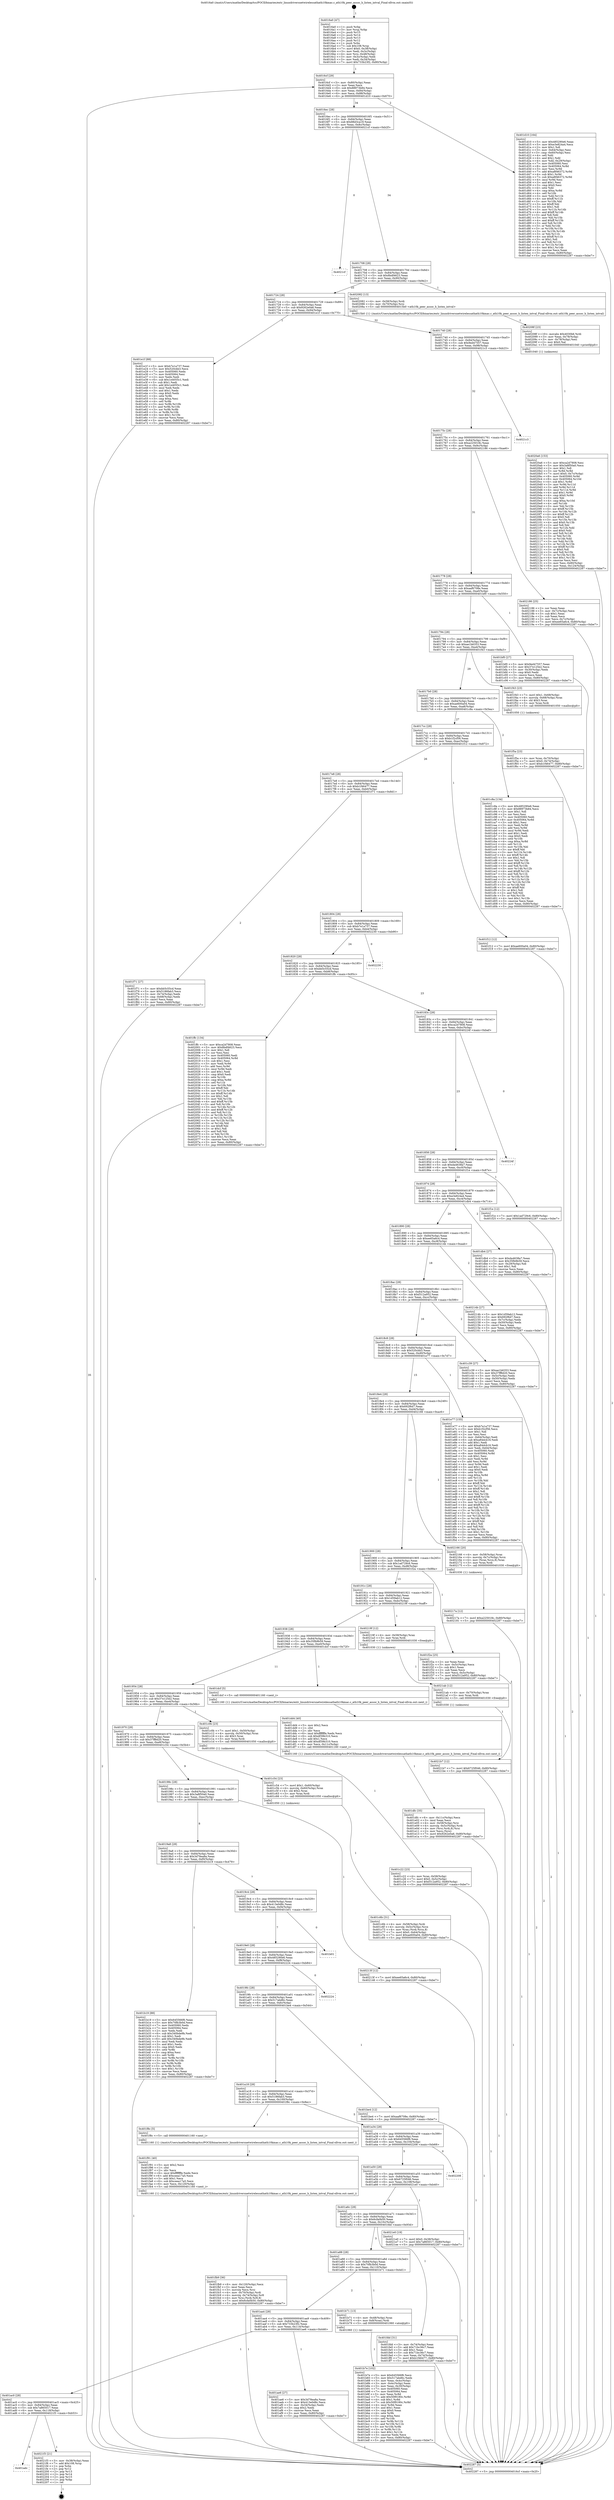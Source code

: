 digraph "0x4016a0" {
  label = "0x4016a0 (/mnt/c/Users/mathe/Desktop/tcc/POCII/binaries/extr_linuxdriversnetwirelessathath10kmac.c_ath10k_peer_assoc_h_listen_intval_Final-ollvm.out::main(0))"
  labelloc = "t"
  node[shape=record]

  Entry [label="",width=0.3,height=0.3,shape=circle,fillcolor=black,style=filled]
  "0x4016cf" [label="{
     0x4016cf [29]\l
     | [instrs]\l
     &nbsp;&nbsp;0x4016cf \<+3\>: mov -0x80(%rbp),%eax\l
     &nbsp;&nbsp;0x4016d2 \<+2\>: mov %eax,%ecx\l
     &nbsp;&nbsp;0x4016d4 \<+6\>: sub $0x88973b84,%ecx\l
     &nbsp;&nbsp;0x4016da \<+6\>: mov %eax,-0x84(%rbp)\l
     &nbsp;&nbsp;0x4016e0 \<+6\>: mov %ecx,-0x88(%rbp)\l
     &nbsp;&nbsp;0x4016e6 \<+6\>: je 0000000000401d10 \<main+0x670\>\l
  }"]
  "0x401d10" [label="{
     0x401d10 [164]\l
     | [instrs]\l
     &nbsp;&nbsp;0x401d10 \<+5\>: mov $0x485290e6,%eax\l
     &nbsp;&nbsp;0x401d15 \<+5\>: mov $0xe3e824a4,%ecx\l
     &nbsp;&nbsp;0x401d1a \<+2\>: mov $0x1,%dl\l
     &nbsp;&nbsp;0x401d1c \<+3\>: mov -0x64(%rbp),%esi\l
     &nbsp;&nbsp;0x401d1f \<+3\>: cmp -0x60(%rbp),%esi\l
     &nbsp;&nbsp;0x401d22 \<+4\>: setl %dil\l
     &nbsp;&nbsp;0x401d26 \<+4\>: and $0x1,%dil\l
     &nbsp;&nbsp;0x401d2a \<+4\>: mov %dil,-0x29(%rbp)\l
     &nbsp;&nbsp;0x401d2e \<+7\>: mov 0x405060,%esi\l
     &nbsp;&nbsp;0x401d35 \<+8\>: mov 0x405064,%r8d\l
     &nbsp;&nbsp;0x401d3d \<+3\>: mov %esi,%r9d\l
     &nbsp;&nbsp;0x401d40 \<+7\>: add $0xa8f46372,%r9d\l
     &nbsp;&nbsp;0x401d47 \<+4\>: sub $0x1,%r9d\l
     &nbsp;&nbsp;0x401d4b \<+7\>: sub $0xa8f46372,%r9d\l
     &nbsp;&nbsp;0x401d52 \<+4\>: imul %r9d,%esi\l
     &nbsp;&nbsp;0x401d56 \<+3\>: and $0x1,%esi\l
     &nbsp;&nbsp;0x401d59 \<+3\>: cmp $0x0,%esi\l
     &nbsp;&nbsp;0x401d5c \<+4\>: sete %dil\l
     &nbsp;&nbsp;0x401d60 \<+4\>: cmp $0xa,%r8d\l
     &nbsp;&nbsp;0x401d64 \<+4\>: setl %r10b\l
     &nbsp;&nbsp;0x401d68 \<+3\>: mov %dil,%r11b\l
     &nbsp;&nbsp;0x401d6b \<+4\>: xor $0xff,%r11b\l
     &nbsp;&nbsp;0x401d6f \<+3\>: mov %r10b,%bl\l
     &nbsp;&nbsp;0x401d72 \<+3\>: xor $0xff,%bl\l
     &nbsp;&nbsp;0x401d75 \<+3\>: xor $0x1,%dl\l
     &nbsp;&nbsp;0x401d78 \<+3\>: mov %r11b,%r14b\l
     &nbsp;&nbsp;0x401d7b \<+4\>: and $0xff,%r14b\l
     &nbsp;&nbsp;0x401d7f \<+3\>: and %dl,%dil\l
     &nbsp;&nbsp;0x401d82 \<+3\>: mov %bl,%r15b\l
     &nbsp;&nbsp;0x401d85 \<+4\>: and $0xff,%r15b\l
     &nbsp;&nbsp;0x401d89 \<+3\>: and %dl,%r10b\l
     &nbsp;&nbsp;0x401d8c \<+3\>: or %dil,%r14b\l
     &nbsp;&nbsp;0x401d8f \<+3\>: or %r10b,%r15b\l
     &nbsp;&nbsp;0x401d92 \<+3\>: xor %r15b,%r14b\l
     &nbsp;&nbsp;0x401d95 \<+3\>: or %bl,%r11b\l
     &nbsp;&nbsp;0x401d98 \<+4\>: xor $0xff,%r11b\l
     &nbsp;&nbsp;0x401d9c \<+3\>: or $0x1,%dl\l
     &nbsp;&nbsp;0x401d9f \<+3\>: and %dl,%r11b\l
     &nbsp;&nbsp;0x401da2 \<+3\>: or %r11b,%r14b\l
     &nbsp;&nbsp;0x401da5 \<+4\>: test $0x1,%r14b\l
     &nbsp;&nbsp;0x401da9 \<+3\>: cmovne %ecx,%eax\l
     &nbsp;&nbsp;0x401dac \<+3\>: mov %eax,-0x80(%rbp)\l
     &nbsp;&nbsp;0x401daf \<+5\>: jmp 0000000000402287 \<main+0xbe7\>\l
  }"]
  "0x4016ec" [label="{
     0x4016ec [28]\l
     | [instrs]\l
     &nbsp;&nbsp;0x4016ec \<+5\>: jmp 00000000004016f1 \<main+0x51\>\l
     &nbsp;&nbsp;0x4016f1 \<+6\>: mov -0x84(%rbp),%eax\l
     &nbsp;&nbsp;0x4016f7 \<+5\>: sub $0x88d3ca19,%eax\l
     &nbsp;&nbsp;0x4016fc \<+6\>: mov %eax,-0x8c(%rbp)\l
     &nbsp;&nbsp;0x401702 \<+6\>: je 00000000004021cf \<main+0xb2f\>\l
  }"]
  Exit [label="",width=0.3,height=0.3,shape=circle,fillcolor=black,style=filled,peripheries=2]
  "0x4021cf" [label="{
     0x4021cf\l
  }", style=dashed]
  "0x401708" [label="{
     0x401708 [28]\l
     | [instrs]\l
     &nbsp;&nbsp;0x401708 \<+5\>: jmp 000000000040170d \<main+0x6d\>\l
     &nbsp;&nbsp;0x40170d \<+6\>: mov -0x84(%rbp),%eax\l
     &nbsp;&nbsp;0x401713 \<+5\>: sub $0x8bdf4623,%eax\l
     &nbsp;&nbsp;0x401718 \<+6\>: mov %eax,-0x90(%rbp)\l
     &nbsp;&nbsp;0x40171e \<+6\>: je 0000000000402082 \<main+0x9e2\>\l
  }"]
  "0x401adc" [label="{
     0x401adc\l
  }", style=dashed]
  "0x402082" [label="{
     0x402082 [13]\l
     | [instrs]\l
     &nbsp;&nbsp;0x402082 \<+4\>: mov -0x58(%rbp),%rdi\l
     &nbsp;&nbsp;0x402086 \<+4\>: mov -0x70(%rbp),%rsi\l
     &nbsp;&nbsp;0x40208a \<+5\>: call 00000000004015b0 \<ath10k_peer_assoc_h_listen_intval\>\l
     | [calls]\l
     &nbsp;&nbsp;0x4015b0 \{1\} (/mnt/c/Users/mathe/Desktop/tcc/POCII/binaries/extr_linuxdriversnetwirelessathath10kmac.c_ath10k_peer_assoc_h_listen_intval_Final-ollvm.out::ath10k_peer_assoc_h_listen_intval)\l
  }"]
  "0x401724" [label="{
     0x401724 [28]\l
     | [instrs]\l
     &nbsp;&nbsp;0x401724 \<+5\>: jmp 0000000000401729 \<main+0x89\>\l
     &nbsp;&nbsp;0x401729 \<+6\>: mov -0x84(%rbp),%eax\l
     &nbsp;&nbsp;0x40172f \<+5\>: sub $0x9262e0a6,%eax\l
     &nbsp;&nbsp;0x401734 \<+6\>: mov %eax,-0x94(%rbp)\l
     &nbsp;&nbsp;0x40173a \<+6\>: je 0000000000401e1f \<main+0x77f\>\l
  }"]
  "0x4021f3" [label="{
     0x4021f3 [21]\l
     | [instrs]\l
     &nbsp;&nbsp;0x4021f3 \<+3\>: mov -0x38(%rbp),%eax\l
     &nbsp;&nbsp;0x4021f6 \<+7\>: add $0x108,%rsp\l
     &nbsp;&nbsp;0x4021fd \<+1\>: pop %rbx\l
     &nbsp;&nbsp;0x4021fe \<+2\>: pop %r12\l
     &nbsp;&nbsp;0x402200 \<+2\>: pop %r13\l
     &nbsp;&nbsp;0x402202 \<+2\>: pop %r14\l
     &nbsp;&nbsp;0x402204 \<+2\>: pop %r15\l
     &nbsp;&nbsp;0x402206 \<+1\>: pop %rbp\l
     &nbsp;&nbsp;0x402207 \<+1\>: ret\l
  }"]
  "0x401e1f" [label="{
     0x401e1f [88]\l
     | [instrs]\l
     &nbsp;&nbsp;0x401e1f \<+5\>: mov $0xb7e1a737,%eax\l
     &nbsp;&nbsp;0x401e24 \<+5\>: mov $0x520cbb3,%ecx\l
     &nbsp;&nbsp;0x401e29 \<+7\>: mov 0x405060,%edx\l
     &nbsp;&nbsp;0x401e30 \<+7\>: mov 0x405064,%esi\l
     &nbsp;&nbsp;0x401e37 \<+2\>: mov %edx,%edi\l
     &nbsp;&nbsp;0x401e39 \<+6\>: sub $0x1e4055c1,%edi\l
     &nbsp;&nbsp;0x401e3f \<+3\>: sub $0x1,%edi\l
     &nbsp;&nbsp;0x401e42 \<+6\>: add $0x1e4055c1,%edi\l
     &nbsp;&nbsp;0x401e48 \<+3\>: imul %edi,%edx\l
     &nbsp;&nbsp;0x401e4b \<+3\>: and $0x1,%edx\l
     &nbsp;&nbsp;0x401e4e \<+3\>: cmp $0x0,%edx\l
     &nbsp;&nbsp;0x401e51 \<+4\>: sete %r8b\l
     &nbsp;&nbsp;0x401e55 \<+3\>: cmp $0xa,%esi\l
     &nbsp;&nbsp;0x401e58 \<+4\>: setl %r9b\l
     &nbsp;&nbsp;0x401e5c \<+3\>: mov %r8b,%r10b\l
     &nbsp;&nbsp;0x401e5f \<+3\>: and %r9b,%r10b\l
     &nbsp;&nbsp;0x401e62 \<+3\>: xor %r9b,%r8b\l
     &nbsp;&nbsp;0x401e65 \<+3\>: or %r8b,%r10b\l
     &nbsp;&nbsp;0x401e68 \<+4\>: test $0x1,%r10b\l
     &nbsp;&nbsp;0x401e6c \<+3\>: cmovne %ecx,%eax\l
     &nbsp;&nbsp;0x401e6f \<+3\>: mov %eax,-0x80(%rbp)\l
     &nbsp;&nbsp;0x401e72 \<+5\>: jmp 0000000000402287 \<main+0xbe7\>\l
  }"]
  "0x401740" [label="{
     0x401740 [28]\l
     | [instrs]\l
     &nbsp;&nbsp;0x401740 \<+5\>: jmp 0000000000401745 \<main+0xa5\>\l
     &nbsp;&nbsp;0x401745 \<+6\>: mov -0x84(%rbp),%eax\l
     &nbsp;&nbsp;0x40174b \<+5\>: sub $0x9ed47557,%eax\l
     &nbsp;&nbsp;0x401750 \<+6\>: mov %eax,-0x98(%rbp)\l
     &nbsp;&nbsp;0x401756 \<+6\>: je 00000000004021c3 \<main+0xb23\>\l
  }"]
  "0x4021b7" [label="{
     0x4021b7 [12]\l
     | [instrs]\l
     &nbsp;&nbsp;0x4021b7 \<+7\>: movl $0x6725f046,-0x80(%rbp)\l
     &nbsp;&nbsp;0x4021be \<+5\>: jmp 0000000000402287 \<main+0xbe7\>\l
  }"]
  "0x4021c3" [label="{
     0x4021c3\l
  }", style=dashed]
  "0x40175c" [label="{
     0x40175c [28]\l
     | [instrs]\l
     &nbsp;&nbsp;0x40175c \<+5\>: jmp 0000000000401761 \<main+0xc1\>\l
     &nbsp;&nbsp;0x401761 \<+6\>: mov -0x84(%rbp),%eax\l
     &nbsp;&nbsp;0x401767 \<+5\>: sub $0xa225018c,%eax\l
     &nbsp;&nbsp;0x40176c \<+6\>: mov %eax,-0x9c(%rbp)\l
     &nbsp;&nbsp;0x401772 \<+6\>: je 0000000000402186 \<main+0xae6\>\l
  }"]
  "0x4021ab" [label="{
     0x4021ab [12]\l
     | [instrs]\l
     &nbsp;&nbsp;0x4021ab \<+4\>: mov -0x70(%rbp),%rax\l
     &nbsp;&nbsp;0x4021af \<+3\>: mov %rax,%rdi\l
     &nbsp;&nbsp;0x4021b2 \<+5\>: call 0000000000401030 \<free@plt\>\l
     | [calls]\l
     &nbsp;&nbsp;0x401030 \{1\} (unknown)\l
  }"]
  "0x402186" [label="{
     0x402186 [25]\l
     | [instrs]\l
     &nbsp;&nbsp;0x402186 \<+2\>: xor %eax,%eax\l
     &nbsp;&nbsp;0x402188 \<+3\>: mov -0x7c(%rbp),%ecx\l
     &nbsp;&nbsp;0x40218b \<+3\>: sub $0x1,%eax\l
     &nbsp;&nbsp;0x40218e \<+2\>: sub %eax,%ecx\l
     &nbsp;&nbsp;0x402190 \<+3\>: mov %ecx,-0x7c(%rbp)\l
     &nbsp;&nbsp;0x402193 \<+7\>: movl $0xee65a6c4,-0x80(%rbp)\l
     &nbsp;&nbsp;0x40219a \<+5\>: jmp 0000000000402287 \<main+0xbe7\>\l
  }"]
  "0x401778" [label="{
     0x401778 [28]\l
     | [instrs]\l
     &nbsp;&nbsp;0x401778 \<+5\>: jmp 000000000040177d \<main+0xdd\>\l
     &nbsp;&nbsp;0x40177d \<+6\>: mov -0x84(%rbp),%eax\l
     &nbsp;&nbsp;0x401783 \<+5\>: sub $0xaaf6708e,%eax\l
     &nbsp;&nbsp;0x401788 \<+6\>: mov %eax,-0xa0(%rbp)\l
     &nbsp;&nbsp;0x40178e \<+6\>: je 0000000000401bf0 \<main+0x550\>\l
  }"]
  "0x40217a" [label="{
     0x40217a [12]\l
     | [instrs]\l
     &nbsp;&nbsp;0x40217a \<+7\>: movl $0xa225018c,-0x80(%rbp)\l
     &nbsp;&nbsp;0x402181 \<+5\>: jmp 0000000000402287 \<main+0xbe7\>\l
  }"]
  "0x401bf0" [label="{
     0x401bf0 [27]\l
     | [instrs]\l
     &nbsp;&nbsp;0x401bf0 \<+5\>: mov $0x9ed47557,%eax\l
     &nbsp;&nbsp;0x401bf5 \<+5\>: mov $0x37e125e2,%ecx\l
     &nbsp;&nbsp;0x401bfa \<+3\>: mov -0x30(%rbp),%edx\l
     &nbsp;&nbsp;0x401bfd \<+3\>: cmp $0x0,%edx\l
     &nbsp;&nbsp;0x401c00 \<+3\>: cmove %ecx,%eax\l
     &nbsp;&nbsp;0x401c03 \<+3\>: mov %eax,-0x80(%rbp)\l
     &nbsp;&nbsp;0x401c06 \<+5\>: jmp 0000000000402287 \<main+0xbe7\>\l
  }"]
  "0x401794" [label="{
     0x401794 [28]\l
     | [instrs]\l
     &nbsp;&nbsp;0x401794 \<+5\>: jmp 0000000000401799 \<main+0xf9\>\l
     &nbsp;&nbsp;0x401799 \<+6\>: mov -0x84(%rbp),%eax\l
     &nbsp;&nbsp;0x40179f \<+5\>: sub $0xae1b6353,%eax\l
     &nbsp;&nbsp;0x4017a4 \<+6\>: mov %eax,-0xa4(%rbp)\l
     &nbsp;&nbsp;0x4017aa \<+6\>: je 0000000000401f43 \<main+0x8a3\>\l
  }"]
  "0x4020a6" [label="{
     0x4020a6 [153]\l
     | [instrs]\l
     &nbsp;&nbsp;0x4020a6 \<+5\>: mov $0xca2d7808,%esi\l
     &nbsp;&nbsp;0x4020ab \<+5\>: mov $0x3a8f50a0,%ecx\l
     &nbsp;&nbsp;0x4020b0 \<+2\>: mov $0x1,%dl\l
     &nbsp;&nbsp;0x4020b2 \<+3\>: xor %r8d,%r8d\l
     &nbsp;&nbsp;0x4020b5 \<+7\>: movl $0x0,-0x7c(%rbp)\l
     &nbsp;&nbsp;0x4020bc \<+8\>: mov 0x405060,%r9d\l
     &nbsp;&nbsp;0x4020c4 \<+8\>: mov 0x405064,%r10d\l
     &nbsp;&nbsp;0x4020cc \<+4\>: sub $0x1,%r8d\l
     &nbsp;&nbsp;0x4020d0 \<+3\>: mov %r9d,%r11d\l
     &nbsp;&nbsp;0x4020d3 \<+3\>: add %r8d,%r11d\l
     &nbsp;&nbsp;0x4020d6 \<+4\>: imul %r11d,%r9d\l
     &nbsp;&nbsp;0x4020da \<+4\>: and $0x1,%r9d\l
     &nbsp;&nbsp;0x4020de \<+4\>: cmp $0x0,%r9d\l
     &nbsp;&nbsp;0x4020e2 \<+3\>: sete %bl\l
     &nbsp;&nbsp;0x4020e5 \<+4\>: cmp $0xa,%r10d\l
     &nbsp;&nbsp;0x4020e9 \<+4\>: setl %r14b\l
     &nbsp;&nbsp;0x4020ed \<+3\>: mov %bl,%r15b\l
     &nbsp;&nbsp;0x4020f0 \<+4\>: xor $0xff,%r15b\l
     &nbsp;&nbsp;0x4020f4 \<+3\>: mov %r14b,%r12b\l
     &nbsp;&nbsp;0x4020f7 \<+4\>: xor $0xff,%r12b\l
     &nbsp;&nbsp;0x4020fb \<+3\>: xor $0x0,%dl\l
     &nbsp;&nbsp;0x4020fe \<+3\>: mov %r15b,%r13b\l
     &nbsp;&nbsp;0x402101 \<+4\>: and $0x0,%r13b\l
     &nbsp;&nbsp;0x402105 \<+2\>: and %dl,%bl\l
     &nbsp;&nbsp;0x402107 \<+3\>: mov %r12b,%dil\l
     &nbsp;&nbsp;0x40210a \<+4\>: and $0x0,%dil\l
     &nbsp;&nbsp;0x40210e \<+3\>: and %dl,%r14b\l
     &nbsp;&nbsp;0x402111 \<+3\>: or %bl,%r13b\l
     &nbsp;&nbsp;0x402114 \<+3\>: or %r14b,%dil\l
     &nbsp;&nbsp;0x402117 \<+3\>: xor %dil,%r13b\l
     &nbsp;&nbsp;0x40211a \<+3\>: or %r12b,%r15b\l
     &nbsp;&nbsp;0x40211d \<+4\>: xor $0xff,%r15b\l
     &nbsp;&nbsp;0x402121 \<+3\>: or $0x0,%dl\l
     &nbsp;&nbsp;0x402124 \<+3\>: and %dl,%r15b\l
     &nbsp;&nbsp;0x402127 \<+3\>: or %r15b,%r13b\l
     &nbsp;&nbsp;0x40212a \<+4\>: test $0x1,%r13b\l
     &nbsp;&nbsp;0x40212e \<+3\>: cmovne %ecx,%esi\l
     &nbsp;&nbsp;0x402131 \<+3\>: mov %esi,-0x80(%rbp)\l
     &nbsp;&nbsp;0x402134 \<+6\>: mov %eax,-0x124(%rbp)\l
     &nbsp;&nbsp;0x40213a \<+5\>: jmp 0000000000402287 \<main+0xbe7\>\l
  }"]
  "0x401f43" [label="{
     0x401f43 [23]\l
     | [instrs]\l
     &nbsp;&nbsp;0x401f43 \<+7\>: movl $0x1,-0x68(%rbp)\l
     &nbsp;&nbsp;0x401f4a \<+4\>: movslq -0x68(%rbp),%rax\l
     &nbsp;&nbsp;0x401f4e \<+4\>: shl $0x3,%rax\l
     &nbsp;&nbsp;0x401f52 \<+3\>: mov %rax,%rdi\l
     &nbsp;&nbsp;0x401f55 \<+5\>: call 0000000000401050 \<malloc@plt\>\l
     | [calls]\l
     &nbsp;&nbsp;0x401050 \{1\} (unknown)\l
  }"]
  "0x4017b0" [label="{
     0x4017b0 [28]\l
     | [instrs]\l
     &nbsp;&nbsp;0x4017b0 \<+5\>: jmp 00000000004017b5 \<main+0x115\>\l
     &nbsp;&nbsp;0x4017b5 \<+6\>: mov -0x84(%rbp),%eax\l
     &nbsp;&nbsp;0x4017bb \<+5\>: sub $0xae600a04,%eax\l
     &nbsp;&nbsp;0x4017c0 \<+6\>: mov %eax,-0xa8(%rbp)\l
     &nbsp;&nbsp;0x4017c6 \<+6\>: je 0000000000401c8a \<main+0x5ea\>\l
  }"]
  "0x40208f" [label="{
     0x40208f [23]\l
     | [instrs]\l
     &nbsp;&nbsp;0x40208f \<+10\>: movabs $0x4030b6,%rdi\l
     &nbsp;&nbsp;0x402099 \<+3\>: mov %eax,-0x78(%rbp)\l
     &nbsp;&nbsp;0x40209c \<+3\>: mov -0x78(%rbp),%esi\l
     &nbsp;&nbsp;0x40209f \<+2\>: mov $0x0,%al\l
     &nbsp;&nbsp;0x4020a1 \<+5\>: call 0000000000401040 \<printf@plt\>\l
     | [calls]\l
     &nbsp;&nbsp;0x401040 \{1\} (unknown)\l
  }"]
  "0x401c8a" [label="{
     0x401c8a [134]\l
     | [instrs]\l
     &nbsp;&nbsp;0x401c8a \<+5\>: mov $0x485290e6,%eax\l
     &nbsp;&nbsp;0x401c8f \<+5\>: mov $0x88973b84,%ecx\l
     &nbsp;&nbsp;0x401c94 \<+2\>: mov $0x1,%dl\l
     &nbsp;&nbsp;0x401c96 \<+2\>: xor %esi,%esi\l
     &nbsp;&nbsp;0x401c98 \<+7\>: mov 0x405060,%edi\l
     &nbsp;&nbsp;0x401c9f \<+8\>: mov 0x405064,%r8d\l
     &nbsp;&nbsp;0x401ca7 \<+3\>: sub $0x1,%esi\l
     &nbsp;&nbsp;0x401caa \<+3\>: mov %edi,%r9d\l
     &nbsp;&nbsp;0x401cad \<+3\>: add %esi,%r9d\l
     &nbsp;&nbsp;0x401cb0 \<+4\>: imul %r9d,%edi\l
     &nbsp;&nbsp;0x401cb4 \<+3\>: and $0x1,%edi\l
     &nbsp;&nbsp;0x401cb7 \<+3\>: cmp $0x0,%edi\l
     &nbsp;&nbsp;0x401cba \<+4\>: sete %r10b\l
     &nbsp;&nbsp;0x401cbe \<+4\>: cmp $0xa,%r8d\l
     &nbsp;&nbsp;0x401cc2 \<+4\>: setl %r11b\l
     &nbsp;&nbsp;0x401cc6 \<+3\>: mov %r10b,%bl\l
     &nbsp;&nbsp;0x401cc9 \<+3\>: xor $0xff,%bl\l
     &nbsp;&nbsp;0x401ccc \<+3\>: mov %r11b,%r14b\l
     &nbsp;&nbsp;0x401ccf \<+4\>: xor $0xff,%r14b\l
     &nbsp;&nbsp;0x401cd3 \<+3\>: xor $0x1,%dl\l
     &nbsp;&nbsp;0x401cd6 \<+3\>: mov %bl,%r15b\l
     &nbsp;&nbsp;0x401cd9 \<+4\>: and $0xff,%r15b\l
     &nbsp;&nbsp;0x401cdd \<+3\>: and %dl,%r10b\l
     &nbsp;&nbsp;0x401ce0 \<+3\>: mov %r14b,%r12b\l
     &nbsp;&nbsp;0x401ce3 \<+4\>: and $0xff,%r12b\l
     &nbsp;&nbsp;0x401ce7 \<+3\>: and %dl,%r11b\l
     &nbsp;&nbsp;0x401cea \<+3\>: or %r10b,%r15b\l
     &nbsp;&nbsp;0x401ced \<+3\>: or %r11b,%r12b\l
     &nbsp;&nbsp;0x401cf0 \<+3\>: xor %r12b,%r15b\l
     &nbsp;&nbsp;0x401cf3 \<+3\>: or %r14b,%bl\l
     &nbsp;&nbsp;0x401cf6 \<+3\>: xor $0xff,%bl\l
     &nbsp;&nbsp;0x401cf9 \<+3\>: or $0x1,%dl\l
     &nbsp;&nbsp;0x401cfc \<+2\>: and %dl,%bl\l
     &nbsp;&nbsp;0x401cfe \<+3\>: or %bl,%r15b\l
     &nbsp;&nbsp;0x401d01 \<+4\>: test $0x1,%r15b\l
     &nbsp;&nbsp;0x401d05 \<+3\>: cmovne %ecx,%eax\l
     &nbsp;&nbsp;0x401d08 \<+3\>: mov %eax,-0x80(%rbp)\l
     &nbsp;&nbsp;0x401d0b \<+5\>: jmp 0000000000402287 \<main+0xbe7\>\l
  }"]
  "0x4017cc" [label="{
     0x4017cc [28]\l
     | [instrs]\l
     &nbsp;&nbsp;0x4017cc \<+5\>: jmp 00000000004017d1 \<main+0x131\>\l
     &nbsp;&nbsp;0x4017d1 \<+6\>: mov -0x84(%rbp),%eax\l
     &nbsp;&nbsp;0x4017d7 \<+5\>: sub $0xb1f2cf56,%eax\l
     &nbsp;&nbsp;0x4017dc \<+6\>: mov %eax,-0xac(%rbp)\l
     &nbsp;&nbsp;0x4017e2 \<+6\>: je 0000000000401f12 \<main+0x872\>\l
  }"]
  "0x401fb9" [label="{
     0x401fb9 [36]\l
     | [instrs]\l
     &nbsp;&nbsp;0x401fb9 \<+6\>: mov -0x120(%rbp),%ecx\l
     &nbsp;&nbsp;0x401fbf \<+3\>: imul %eax,%ecx\l
     &nbsp;&nbsp;0x401fc2 \<+3\>: movslq %ecx,%rsi\l
     &nbsp;&nbsp;0x401fc5 \<+4\>: mov -0x70(%rbp),%rdi\l
     &nbsp;&nbsp;0x401fc9 \<+4\>: movslq -0x74(%rbp),%r8\l
     &nbsp;&nbsp;0x401fcd \<+4\>: mov %rsi,(%rdi,%r8,8)\l
     &nbsp;&nbsp;0x401fd1 \<+7\>: movl $0x6cfa0b50,-0x80(%rbp)\l
     &nbsp;&nbsp;0x401fd8 \<+5\>: jmp 0000000000402287 \<main+0xbe7\>\l
  }"]
  "0x401f12" [label="{
     0x401f12 [12]\l
     | [instrs]\l
     &nbsp;&nbsp;0x401f12 \<+7\>: movl $0xae600a04,-0x80(%rbp)\l
     &nbsp;&nbsp;0x401f19 \<+5\>: jmp 0000000000402287 \<main+0xbe7\>\l
  }"]
  "0x4017e8" [label="{
     0x4017e8 [28]\l
     | [instrs]\l
     &nbsp;&nbsp;0x4017e8 \<+5\>: jmp 00000000004017ed \<main+0x14d\>\l
     &nbsp;&nbsp;0x4017ed \<+6\>: mov -0x84(%rbp),%eax\l
     &nbsp;&nbsp;0x4017f3 \<+5\>: sub $0xb1f46477,%eax\l
     &nbsp;&nbsp;0x4017f8 \<+6\>: mov %eax,-0xb0(%rbp)\l
     &nbsp;&nbsp;0x4017fe \<+6\>: je 0000000000401f71 \<main+0x8d1\>\l
  }"]
  "0x401f91" [label="{
     0x401f91 [40]\l
     | [instrs]\l
     &nbsp;&nbsp;0x401f91 \<+5\>: mov $0x2,%ecx\l
     &nbsp;&nbsp;0x401f96 \<+1\>: cltd\l
     &nbsp;&nbsp;0x401f97 \<+2\>: idiv %ecx\l
     &nbsp;&nbsp;0x401f99 \<+6\>: imul $0xfffffffe,%edx,%ecx\l
     &nbsp;&nbsp;0x401f9f \<+6\>: add $0xceea17a5,%ecx\l
     &nbsp;&nbsp;0x401fa5 \<+3\>: add $0x1,%ecx\l
     &nbsp;&nbsp;0x401fa8 \<+6\>: sub $0xceea17a5,%ecx\l
     &nbsp;&nbsp;0x401fae \<+6\>: mov %ecx,-0x120(%rbp)\l
     &nbsp;&nbsp;0x401fb4 \<+5\>: call 0000000000401160 \<next_i\>\l
     | [calls]\l
     &nbsp;&nbsp;0x401160 \{1\} (/mnt/c/Users/mathe/Desktop/tcc/POCII/binaries/extr_linuxdriversnetwirelessathath10kmac.c_ath10k_peer_assoc_h_listen_intval_Final-ollvm.out::next_i)\l
  }"]
  "0x401f71" [label="{
     0x401f71 [27]\l
     | [instrs]\l
     &nbsp;&nbsp;0x401f71 \<+5\>: mov $0xbb5c55cd,%eax\l
     &nbsp;&nbsp;0x401f76 \<+5\>: mov $0x5186fab3,%ecx\l
     &nbsp;&nbsp;0x401f7b \<+3\>: mov -0x74(%rbp),%edx\l
     &nbsp;&nbsp;0x401f7e \<+3\>: cmp -0x68(%rbp),%edx\l
     &nbsp;&nbsp;0x401f81 \<+3\>: cmovl %ecx,%eax\l
     &nbsp;&nbsp;0x401f84 \<+3\>: mov %eax,-0x80(%rbp)\l
     &nbsp;&nbsp;0x401f87 \<+5\>: jmp 0000000000402287 \<main+0xbe7\>\l
  }"]
  "0x401804" [label="{
     0x401804 [28]\l
     | [instrs]\l
     &nbsp;&nbsp;0x401804 \<+5\>: jmp 0000000000401809 \<main+0x169\>\l
     &nbsp;&nbsp;0x401809 \<+6\>: mov -0x84(%rbp),%eax\l
     &nbsp;&nbsp;0x40180f \<+5\>: sub $0xb7e1a737,%eax\l
     &nbsp;&nbsp;0x401814 \<+6\>: mov %eax,-0xb4(%rbp)\l
     &nbsp;&nbsp;0x40181a \<+6\>: je 0000000000402230 \<main+0xb90\>\l
  }"]
  "0x401f5a" [label="{
     0x401f5a [23]\l
     | [instrs]\l
     &nbsp;&nbsp;0x401f5a \<+4\>: mov %rax,-0x70(%rbp)\l
     &nbsp;&nbsp;0x401f5e \<+7\>: movl $0x0,-0x74(%rbp)\l
     &nbsp;&nbsp;0x401f65 \<+7\>: movl $0xb1f46477,-0x80(%rbp)\l
     &nbsp;&nbsp;0x401f6c \<+5\>: jmp 0000000000402287 \<main+0xbe7\>\l
  }"]
  "0x402230" [label="{
     0x402230\l
  }", style=dashed]
  "0x401820" [label="{
     0x401820 [28]\l
     | [instrs]\l
     &nbsp;&nbsp;0x401820 \<+5\>: jmp 0000000000401825 \<main+0x185\>\l
     &nbsp;&nbsp;0x401825 \<+6\>: mov -0x84(%rbp),%eax\l
     &nbsp;&nbsp;0x40182b \<+5\>: sub $0xbb5c55cd,%eax\l
     &nbsp;&nbsp;0x401830 \<+6\>: mov %eax,-0xb8(%rbp)\l
     &nbsp;&nbsp;0x401836 \<+6\>: je 0000000000401ffc \<main+0x95c\>\l
  }"]
  "0x401dfc" [label="{
     0x401dfc [35]\l
     | [instrs]\l
     &nbsp;&nbsp;0x401dfc \<+6\>: mov -0x11c(%rbp),%ecx\l
     &nbsp;&nbsp;0x401e02 \<+3\>: imul %eax,%ecx\l
     &nbsp;&nbsp;0x401e05 \<+4\>: mov -0x58(%rbp),%rsi\l
     &nbsp;&nbsp;0x401e09 \<+4\>: movslq -0x5c(%rbp),%rdi\l
     &nbsp;&nbsp;0x401e0d \<+4\>: mov (%rsi,%rdi,8),%rsi\l
     &nbsp;&nbsp;0x401e11 \<+2\>: mov %ecx,(%rsi)\l
     &nbsp;&nbsp;0x401e13 \<+7\>: movl $0x9262e0a6,-0x80(%rbp)\l
     &nbsp;&nbsp;0x401e1a \<+5\>: jmp 0000000000402287 \<main+0xbe7\>\l
  }"]
  "0x401ffc" [label="{
     0x401ffc [134]\l
     | [instrs]\l
     &nbsp;&nbsp;0x401ffc \<+5\>: mov $0xca2d7808,%eax\l
     &nbsp;&nbsp;0x402001 \<+5\>: mov $0x8bdf4623,%ecx\l
     &nbsp;&nbsp;0x402006 \<+2\>: mov $0x1,%dl\l
     &nbsp;&nbsp;0x402008 \<+2\>: xor %esi,%esi\l
     &nbsp;&nbsp;0x40200a \<+7\>: mov 0x405060,%edi\l
     &nbsp;&nbsp;0x402011 \<+8\>: mov 0x405064,%r8d\l
     &nbsp;&nbsp;0x402019 \<+3\>: sub $0x1,%esi\l
     &nbsp;&nbsp;0x40201c \<+3\>: mov %edi,%r9d\l
     &nbsp;&nbsp;0x40201f \<+3\>: add %esi,%r9d\l
     &nbsp;&nbsp;0x402022 \<+4\>: imul %r9d,%edi\l
     &nbsp;&nbsp;0x402026 \<+3\>: and $0x1,%edi\l
     &nbsp;&nbsp;0x402029 \<+3\>: cmp $0x0,%edi\l
     &nbsp;&nbsp;0x40202c \<+4\>: sete %r10b\l
     &nbsp;&nbsp;0x402030 \<+4\>: cmp $0xa,%r8d\l
     &nbsp;&nbsp;0x402034 \<+4\>: setl %r11b\l
     &nbsp;&nbsp;0x402038 \<+3\>: mov %r10b,%bl\l
     &nbsp;&nbsp;0x40203b \<+3\>: xor $0xff,%bl\l
     &nbsp;&nbsp;0x40203e \<+3\>: mov %r11b,%r14b\l
     &nbsp;&nbsp;0x402041 \<+4\>: xor $0xff,%r14b\l
     &nbsp;&nbsp;0x402045 \<+3\>: xor $0x1,%dl\l
     &nbsp;&nbsp;0x402048 \<+3\>: mov %bl,%r15b\l
     &nbsp;&nbsp;0x40204b \<+4\>: and $0xff,%r15b\l
     &nbsp;&nbsp;0x40204f \<+3\>: and %dl,%r10b\l
     &nbsp;&nbsp;0x402052 \<+3\>: mov %r14b,%r12b\l
     &nbsp;&nbsp;0x402055 \<+4\>: and $0xff,%r12b\l
     &nbsp;&nbsp;0x402059 \<+3\>: and %dl,%r11b\l
     &nbsp;&nbsp;0x40205c \<+3\>: or %r10b,%r15b\l
     &nbsp;&nbsp;0x40205f \<+3\>: or %r11b,%r12b\l
     &nbsp;&nbsp;0x402062 \<+3\>: xor %r12b,%r15b\l
     &nbsp;&nbsp;0x402065 \<+3\>: or %r14b,%bl\l
     &nbsp;&nbsp;0x402068 \<+3\>: xor $0xff,%bl\l
     &nbsp;&nbsp;0x40206b \<+3\>: or $0x1,%dl\l
     &nbsp;&nbsp;0x40206e \<+2\>: and %dl,%bl\l
     &nbsp;&nbsp;0x402070 \<+3\>: or %bl,%r15b\l
     &nbsp;&nbsp;0x402073 \<+4\>: test $0x1,%r15b\l
     &nbsp;&nbsp;0x402077 \<+3\>: cmovne %ecx,%eax\l
     &nbsp;&nbsp;0x40207a \<+3\>: mov %eax,-0x80(%rbp)\l
     &nbsp;&nbsp;0x40207d \<+5\>: jmp 0000000000402287 \<main+0xbe7\>\l
  }"]
  "0x40183c" [label="{
     0x40183c [28]\l
     | [instrs]\l
     &nbsp;&nbsp;0x40183c \<+5\>: jmp 0000000000401841 \<main+0x1a1\>\l
     &nbsp;&nbsp;0x401841 \<+6\>: mov -0x84(%rbp),%eax\l
     &nbsp;&nbsp;0x401847 \<+5\>: sub $0xca2d7808,%eax\l
     &nbsp;&nbsp;0x40184c \<+6\>: mov %eax,-0xbc(%rbp)\l
     &nbsp;&nbsp;0x401852 \<+6\>: je 000000000040224f \<main+0xbaf\>\l
  }"]
  "0x401dd4" [label="{
     0x401dd4 [40]\l
     | [instrs]\l
     &nbsp;&nbsp;0x401dd4 \<+5\>: mov $0x2,%ecx\l
     &nbsp;&nbsp;0x401dd9 \<+1\>: cltd\l
     &nbsp;&nbsp;0x401dda \<+2\>: idiv %ecx\l
     &nbsp;&nbsp;0x401ddc \<+6\>: imul $0xfffffffe,%edx,%ecx\l
     &nbsp;&nbsp;0x401de2 \<+6\>: sub $0xdf39b310,%ecx\l
     &nbsp;&nbsp;0x401de8 \<+3\>: add $0x1,%ecx\l
     &nbsp;&nbsp;0x401deb \<+6\>: add $0xdf39b310,%ecx\l
     &nbsp;&nbsp;0x401df1 \<+6\>: mov %ecx,-0x11c(%rbp)\l
     &nbsp;&nbsp;0x401df7 \<+5\>: call 0000000000401160 \<next_i\>\l
     | [calls]\l
     &nbsp;&nbsp;0x401160 \{1\} (/mnt/c/Users/mathe/Desktop/tcc/POCII/binaries/extr_linuxdriversnetwirelessathath10kmac.c_ath10k_peer_assoc_h_listen_intval_Final-ollvm.out::next_i)\l
  }"]
  "0x40224f" [label="{
     0x40224f\l
  }", style=dashed]
  "0x401858" [label="{
     0x401858 [28]\l
     | [instrs]\l
     &nbsp;&nbsp;0x401858 \<+5\>: jmp 000000000040185d \<main+0x1bd\>\l
     &nbsp;&nbsp;0x40185d \<+6\>: mov -0x84(%rbp),%eax\l
     &nbsp;&nbsp;0x401863 \<+5\>: sub $0xda4638a7,%eax\l
     &nbsp;&nbsp;0x401868 \<+6\>: mov %eax,-0xc0(%rbp)\l
     &nbsp;&nbsp;0x40186e \<+6\>: je 0000000000401f1e \<main+0x87e\>\l
  }"]
  "0x401c6b" [label="{
     0x401c6b [31]\l
     | [instrs]\l
     &nbsp;&nbsp;0x401c6b \<+4\>: mov -0x58(%rbp),%rdi\l
     &nbsp;&nbsp;0x401c6f \<+4\>: movslq -0x5c(%rbp),%rcx\l
     &nbsp;&nbsp;0x401c73 \<+4\>: mov %rax,(%rdi,%rcx,8)\l
     &nbsp;&nbsp;0x401c77 \<+7\>: movl $0x0,-0x64(%rbp)\l
     &nbsp;&nbsp;0x401c7e \<+7\>: movl $0xae600a04,-0x80(%rbp)\l
     &nbsp;&nbsp;0x401c85 \<+5\>: jmp 0000000000402287 \<main+0xbe7\>\l
  }"]
  "0x401f1e" [label="{
     0x401f1e [12]\l
     | [instrs]\l
     &nbsp;&nbsp;0x401f1e \<+7\>: movl $0x1ad729c6,-0x80(%rbp)\l
     &nbsp;&nbsp;0x401f25 \<+5\>: jmp 0000000000402287 \<main+0xbe7\>\l
  }"]
  "0x401874" [label="{
     0x401874 [28]\l
     | [instrs]\l
     &nbsp;&nbsp;0x401874 \<+5\>: jmp 0000000000401879 \<main+0x1d9\>\l
     &nbsp;&nbsp;0x401879 \<+6\>: mov -0x84(%rbp),%eax\l
     &nbsp;&nbsp;0x40187f \<+5\>: sub $0xe3e824a4,%eax\l
     &nbsp;&nbsp;0x401884 \<+6\>: mov %eax,-0xc4(%rbp)\l
     &nbsp;&nbsp;0x40188a \<+6\>: je 0000000000401db4 \<main+0x714\>\l
  }"]
  "0x401c22" [label="{
     0x401c22 [23]\l
     | [instrs]\l
     &nbsp;&nbsp;0x401c22 \<+4\>: mov %rax,-0x58(%rbp)\l
     &nbsp;&nbsp;0x401c26 \<+7\>: movl $0x0,-0x5c(%rbp)\l
     &nbsp;&nbsp;0x401c2d \<+7\>: movl $0xf312a952,-0x80(%rbp)\l
     &nbsp;&nbsp;0x401c34 \<+5\>: jmp 0000000000402287 \<main+0xbe7\>\l
  }"]
  "0x401db4" [label="{
     0x401db4 [27]\l
     | [instrs]\l
     &nbsp;&nbsp;0x401db4 \<+5\>: mov $0xda4638a7,%eax\l
     &nbsp;&nbsp;0x401db9 \<+5\>: mov $0x35fb9b59,%ecx\l
     &nbsp;&nbsp;0x401dbe \<+3\>: mov -0x29(%rbp),%dl\l
     &nbsp;&nbsp;0x401dc1 \<+3\>: test $0x1,%dl\l
     &nbsp;&nbsp;0x401dc4 \<+3\>: cmovne %ecx,%eax\l
     &nbsp;&nbsp;0x401dc7 \<+3\>: mov %eax,-0x80(%rbp)\l
     &nbsp;&nbsp;0x401dca \<+5\>: jmp 0000000000402287 \<main+0xbe7\>\l
  }"]
  "0x401890" [label="{
     0x401890 [28]\l
     | [instrs]\l
     &nbsp;&nbsp;0x401890 \<+5\>: jmp 0000000000401895 \<main+0x1f5\>\l
     &nbsp;&nbsp;0x401895 \<+6\>: mov -0x84(%rbp),%eax\l
     &nbsp;&nbsp;0x40189b \<+5\>: sub $0xee65a6c4,%eax\l
     &nbsp;&nbsp;0x4018a0 \<+6\>: mov %eax,-0xc8(%rbp)\l
     &nbsp;&nbsp;0x4018a6 \<+6\>: je 000000000040214b \<main+0xaab\>\l
  }"]
  "0x401b7e" [label="{
     0x401b7e [102]\l
     | [instrs]\l
     &nbsp;&nbsp;0x401b7e \<+5\>: mov $0x645566f6,%ecx\l
     &nbsp;&nbsp;0x401b83 \<+5\>: mov $0x517abd6c,%edx\l
     &nbsp;&nbsp;0x401b88 \<+3\>: mov %eax,-0x4c(%rbp)\l
     &nbsp;&nbsp;0x401b8b \<+3\>: mov -0x4c(%rbp),%eax\l
     &nbsp;&nbsp;0x401b8e \<+3\>: mov %eax,-0x30(%rbp)\l
     &nbsp;&nbsp;0x401b91 \<+7\>: mov 0x405060,%eax\l
     &nbsp;&nbsp;0x401b98 \<+7\>: mov 0x405064,%esi\l
     &nbsp;&nbsp;0x401b9f \<+3\>: mov %eax,%r8d\l
     &nbsp;&nbsp;0x401ba2 \<+7\>: add $0x50f9180c,%r8d\l
     &nbsp;&nbsp;0x401ba9 \<+4\>: sub $0x1,%r8d\l
     &nbsp;&nbsp;0x401bad \<+7\>: sub $0x50f9180c,%r8d\l
     &nbsp;&nbsp;0x401bb4 \<+4\>: imul %r8d,%eax\l
     &nbsp;&nbsp;0x401bb8 \<+3\>: and $0x1,%eax\l
     &nbsp;&nbsp;0x401bbb \<+3\>: cmp $0x0,%eax\l
     &nbsp;&nbsp;0x401bbe \<+4\>: sete %r9b\l
     &nbsp;&nbsp;0x401bc2 \<+3\>: cmp $0xa,%esi\l
     &nbsp;&nbsp;0x401bc5 \<+4\>: setl %r10b\l
     &nbsp;&nbsp;0x401bc9 \<+3\>: mov %r9b,%r11b\l
     &nbsp;&nbsp;0x401bcc \<+3\>: and %r10b,%r11b\l
     &nbsp;&nbsp;0x401bcf \<+3\>: xor %r10b,%r9b\l
     &nbsp;&nbsp;0x401bd2 \<+3\>: or %r9b,%r11b\l
     &nbsp;&nbsp;0x401bd5 \<+4\>: test $0x1,%r11b\l
     &nbsp;&nbsp;0x401bd9 \<+3\>: cmovne %edx,%ecx\l
     &nbsp;&nbsp;0x401bdc \<+3\>: mov %ecx,-0x80(%rbp)\l
     &nbsp;&nbsp;0x401bdf \<+5\>: jmp 0000000000402287 \<main+0xbe7\>\l
  }"]
  "0x40214b" [label="{
     0x40214b [27]\l
     | [instrs]\l
     &nbsp;&nbsp;0x40214b \<+5\>: mov $0x1d59ab12,%eax\l
     &nbsp;&nbsp;0x402150 \<+5\>: mov $0x692f6d7,%ecx\l
     &nbsp;&nbsp;0x402155 \<+3\>: mov -0x7c(%rbp),%edx\l
     &nbsp;&nbsp;0x402158 \<+3\>: cmp -0x50(%rbp),%edx\l
     &nbsp;&nbsp;0x40215b \<+3\>: cmovl %ecx,%eax\l
     &nbsp;&nbsp;0x40215e \<+3\>: mov %eax,-0x80(%rbp)\l
     &nbsp;&nbsp;0x402161 \<+5\>: jmp 0000000000402287 \<main+0xbe7\>\l
  }"]
  "0x4018ac" [label="{
     0x4018ac [28]\l
     | [instrs]\l
     &nbsp;&nbsp;0x4018ac \<+5\>: jmp 00000000004018b1 \<main+0x211\>\l
     &nbsp;&nbsp;0x4018b1 \<+6\>: mov -0x84(%rbp),%eax\l
     &nbsp;&nbsp;0x4018b7 \<+5\>: sub $0xf312a952,%eax\l
     &nbsp;&nbsp;0x4018bc \<+6\>: mov %eax,-0xcc(%rbp)\l
     &nbsp;&nbsp;0x4018c2 \<+6\>: je 0000000000401c39 \<main+0x599\>\l
  }"]
  "0x4016a0" [label="{
     0x4016a0 [47]\l
     | [instrs]\l
     &nbsp;&nbsp;0x4016a0 \<+1\>: push %rbp\l
     &nbsp;&nbsp;0x4016a1 \<+3\>: mov %rsp,%rbp\l
     &nbsp;&nbsp;0x4016a4 \<+2\>: push %r15\l
     &nbsp;&nbsp;0x4016a6 \<+2\>: push %r14\l
     &nbsp;&nbsp;0x4016a8 \<+2\>: push %r13\l
     &nbsp;&nbsp;0x4016aa \<+2\>: push %r12\l
     &nbsp;&nbsp;0x4016ac \<+1\>: push %rbx\l
     &nbsp;&nbsp;0x4016ad \<+7\>: sub $0x108,%rsp\l
     &nbsp;&nbsp;0x4016b4 \<+7\>: movl $0x0,-0x38(%rbp)\l
     &nbsp;&nbsp;0x4016bb \<+3\>: mov %edi,-0x3c(%rbp)\l
     &nbsp;&nbsp;0x4016be \<+4\>: mov %rsi,-0x48(%rbp)\l
     &nbsp;&nbsp;0x4016c2 \<+3\>: mov -0x3c(%rbp),%edi\l
     &nbsp;&nbsp;0x4016c5 \<+3\>: mov %edi,-0x34(%rbp)\l
     &nbsp;&nbsp;0x4016c8 \<+7\>: movl $0x733b23f2,-0x80(%rbp)\l
  }"]
  "0x401c39" [label="{
     0x401c39 [27]\l
     | [instrs]\l
     &nbsp;&nbsp;0x401c39 \<+5\>: mov $0xae1b6353,%eax\l
     &nbsp;&nbsp;0x401c3e \<+5\>: mov $0x37ff8d20,%ecx\l
     &nbsp;&nbsp;0x401c43 \<+3\>: mov -0x5c(%rbp),%edx\l
     &nbsp;&nbsp;0x401c46 \<+3\>: cmp -0x50(%rbp),%edx\l
     &nbsp;&nbsp;0x401c49 \<+3\>: cmovl %ecx,%eax\l
     &nbsp;&nbsp;0x401c4c \<+3\>: mov %eax,-0x80(%rbp)\l
     &nbsp;&nbsp;0x401c4f \<+5\>: jmp 0000000000402287 \<main+0xbe7\>\l
  }"]
  "0x4018c8" [label="{
     0x4018c8 [28]\l
     | [instrs]\l
     &nbsp;&nbsp;0x4018c8 \<+5\>: jmp 00000000004018cd \<main+0x22d\>\l
     &nbsp;&nbsp;0x4018cd \<+6\>: mov -0x84(%rbp),%eax\l
     &nbsp;&nbsp;0x4018d3 \<+5\>: sub $0x520cbb3,%eax\l
     &nbsp;&nbsp;0x4018d8 \<+6\>: mov %eax,-0xd0(%rbp)\l
     &nbsp;&nbsp;0x4018de \<+6\>: je 0000000000401e77 \<main+0x7d7\>\l
  }"]
  "0x402287" [label="{
     0x402287 [5]\l
     | [instrs]\l
     &nbsp;&nbsp;0x402287 \<+5\>: jmp 00000000004016cf \<main+0x2f\>\l
  }"]
  "0x401e77" [label="{
     0x401e77 [155]\l
     | [instrs]\l
     &nbsp;&nbsp;0x401e77 \<+5\>: mov $0xb7e1a737,%eax\l
     &nbsp;&nbsp;0x401e7c \<+5\>: mov $0xb1f2cf56,%ecx\l
     &nbsp;&nbsp;0x401e81 \<+2\>: mov $0x1,%dl\l
     &nbsp;&nbsp;0x401e83 \<+2\>: xor %esi,%esi\l
     &nbsp;&nbsp;0x401e85 \<+3\>: mov -0x64(%rbp),%edi\l
     &nbsp;&nbsp;0x401e88 \<+6\>: sub $0xa84dcb16,%edi\l
     &nbsp;&nbsp;0x401e8e \<+3\>: add $0x1,%edi\l
     &nbsp;&nbsp;0x401e91 \<+6\>: add $0xa84dcb16,%edi\l
     &nbsp;&nbsp;0x401e97 \<+3\>: mov %edi,-0x64(%rbp)\l
     &nbsp;&nbsp;0x401e9a \<+7\>: mov 0x405060,%edi\l
     &nbsp;&nbsp;0x401ea1 \<+8\>: mov 0x405064,%r8d\l
     &nbsp;&nbsp;0x401ea9 \<+3\>: sub $0x1,%esi\l
     &nbsp;&nbsp;0x401eac \<+3\>: mov %edi,%r9d\l
     &nbsp;&nbsp;0x401eaf \<+3\>: add %esi,%r9d\l
     &nbsp;&nbsp;0x401eb2 \<+4\>: imul %r9d,%edi\l
     &nbsp;&nbsp;0x401eb6 \<+3\>: and $0x1,%edi\l
     &nbsp;&nbsp;0x401eb9 \<+3\>: cmp $0x0,%edi\l
     &nbsp;&nbsp;0x401ebc \<+4\>: sete %r10b\l
     &nbsp;&nbsp;0x401ec0 \<+4\>: cmp $0xa,%r8d\l
     &nbsp;&nbsp;0x401ec4 \<+4\>: setl %r11b\l
     &nbsp;&nbsp;0x401ec8 \<+3\>: mov %r10b,%bl\l
     &nbsp;&nbsp;0x401ecb \<+3\>: xor $0xff,%bl\l
     &nbsp;&nbsp;0x401ece \<+3\>: mov %r11b,%r14b\l
     &nbsp;&nbsp;0x401ed1 \<+4\>: xor $0xff,%r14b\l
     &nbsp;&nbsp;0x401ed5 \<+3\>: xor $0x1,%dl\l
     &nbsp;&nbsp;0x401ed8 \<+3\>: mov %bl,%r15b\l
     &nbsp;&nbsp;0x401edb \<+4\>: and $0xff,%r15b\l
     &nbsp;&nbsp;0x401edf \<+3\>: and %dl,%r10b\l
     &nbsp;&nbsp;0x401ee2 \<+3\>: mov %r14b,%r12b\l
     &nbsp;&nbsp;0x401ee5 \<+4\>: and $0xff,%r12b\l
     &nbsp;&nbsp;0x401ee9 \<+3\>: and %dl,%r11b\l
     &nbsp;&nbsp;0x401eec \<+3\>: or %r10b,%r15b\l
     &nbsp;&nbsp;0x401eef \<+3\>: or %r11b,%r12b\l
     &nbsp;&nbsp;0x401ef2 \<+3\>: xor %r12b,%r15b\l
     &nbsp;&nbsp;0x401ef5 \<+3\>: or %r14b,%bl\l
     &nbsp;&nbsp;0x401ef8 \<+3\>: xor $0xff,%bl\l
     &nbsp;&nbsp;0x401efb \<+3\>: or $0x1,%dl\l
     &nbsp;&nbsp;0x401efe \<+2\>: and %dl,%bl\l
     &nbsp;&nbsp;0x401f00 \<+3\>: or %bl,%r15b\l
     &nbsp;&nbsp;0x401f03 \<+4\>: test $0x1,%r15b\l
     &nbsp;&nbsp;0x401f07 \<+3\>: cmovne %ecx,%eax\l
     &nbsp;&nbsp;0x401f0a \<+3\>: mov %eax,-0x80(%rbp)\l
     &nbsp;&nbsp;0x401f0d \<+5\>: jmp 0000000000402287 \<main+0xbe7\>\l
  }"]
  "0x4018e4" [label="{
     0x4018e4 [28]\l
     | [instrs]\l
     &nbsp;&nbsp;0x4018e4 \<+5\>: jmp 00000000004018e9 \<main+0x249\>\l
     &nbsp;&nbsp;0x4018e9 \<+6\>: mov -0x84(%rbp),%eax\l
     &nbsp;&nbsp;0x4018ef \<+5\>: sub $0x692f6d7,%eax\l
     &nbsp;&nbsp;0x4018f4 \<+6\>: mov %eax,-0xd4(%rbp)\l
     &nbsp;&nbsp;0x4018fa \<+6\>: je 0000000000402166 \<main+0xac6\>\l
  }"]
  "0x401ac0" [label="{
     0x401ac0 [28]\l
     | [instrs]\l
     &nbsp;&nbsp;0x401ac0 \<+5\>: jmp 0000000000401ac5 \<main+0x425\>\l
     &nbsp;&nbsp;0x401ac5 \<+6\>: mov -0x84(%rbp),%eax\l
     &nbsp;&nbsp;0x401acb \<+5\>: sub $0x7a865017,%eax\l
     &nbsp;&nbsp;0x401ad0 \<+6\>: mov %eax,-0x118(%rbp)\l
     &nbsp;&nbsp;0x401ad6 \<+6\>: je 00000000004021f3 \<main+0xb53\>\l
  }"]
  "0x402166" [label="{
     0x402166 [20]\l
     | [instrs]\l
     &nbsp;&nbsp;0x402166 \<+4\>: mov -0x58(%rbp),%rax\l
     &nbsp;&nbsp;0x40216a \<+4\>: movslq -0x7c(%rbp),%rcx\l
     &nbsp;&nbsp;0x40216e \<+4\>: mov (%rax,%rcx,8),%rax\l
     &nbsp;&nbsp;0x402172 \<+3\>: mov %rax,%rdi\l
     &nbsp;&nbsp;0x402175 \<+5\>: call 0000000000401030 \<free@plt\>\l
     | [calls]\l
     &nbsp;&nbsp;0x401030 \{1\} (unknown)\l
  }"]
  "0x401900" [label="{
     0x401900 [28]\l
     | [instrs]\l
     &nbsp;&nbsp;0x401900 \<+5\>: jmp 0000000000401905 \<main+0x265\>\l
     &nbsp;&nbsp;0x401905 \<+6\>: mov -0x84(%rbp),%eax\l
     &nbsp;&nbsp;0x40190b \<+5\>: sub $0x1ad729c6,%eax\l
     &nbsp;&nbsp;0x401910 \<+6\>: mov %eax,-0xd8(%rbp)\l
     &nbsp;&nbsp;0x401916 \<+6\>: je 0000000000401f2a \<main+0x88a\>\l
  }"]
  "0x401ae6" [label="{
     0x401ae6 [27]\l
     | [instrs]\l
     &nbsp;&nbsp;0x401ae6 \<+5\>: mov $0x3d78ea8a,%eax\l
     &nbsp;&nbsp;0x401aeb \<+5\>: mov $0x413e0d8c,%ecx\l
     &nbsp;&nbsp;0x401af0 \<+3\>: mov -0x34(%rbp),%edx\l
     &nbsp;&nbsp;0x401af3 \<+3\>: cmp $0x2,%edx\l
     &nbsp;&nbsp;0x401af6 \<+3\>: cmovne %ecx,%eax\l
     &nbsp;&nbsp;0x401af9 \<+3\>: mov %eax,-0x80(%rbp)\l
     &nbsp;&nbsp;0x401afc \<+5\>: jmp 0000000000402287 \<main+0xbe7\>\l
  }"]
  "0x401f2a" [label="{
     0x401f2a [25]\l
     | [instrs]\l
     &nbsp;&nbsp;0x401f2a \<+2\>: xor %eax,%eax\l
     &nbsp;&nbsp;0x401f2c \<+3\>: mov -0x5c(%rbp),%ecx\l
     &nbsp;&nbsp;0x401f2f \<+3\>: sub $0x1,%eax\l
     &nbsp;&nbsp;0x401f32 \<+2\>: sub %eax,%ecx\l
     &nbsp;&nbsp;0x401f34 \<+3\>: mov %ecx,-0x5c(%rbp)\l
     &nbsp;&nbsp;0x401f37 \<+7\>: movl $0xf312a952,-0x80(%rbp)\l
     &nbsp;&nbsp;0x401f3e \<+5\>: jmp 0000000000402287 \<main+0xbe7\>\l
  }"]
  "0x40191c" [label="{
     0x40191c [28]\l
     | [instrs]\l
     &nbsp;&nbsp;0x40191c \<+5\>: jmp 0000000000401921 \<main+0x281\>\l
     &nbsp;&nbsp;0x401921 \<+6\>: mov -0x84(%rbp),%eax\l
     &nbsp;&nbsp;0x401927 \<+5\>: sub $0x1d59ab12,%eax\l
     &nbsp;&nbsp;0x40192c \<+6\>: mov %eax,-0xdc(%rbp)\l
     &nbsp;&nbsp;0x401932 \<+6\>: je 000000000040219f \<main+0xaff\>\l
  }"]
  "0x401aa4" [label="{
     0x401aa4 [28]\l
     | [instrs]\l
     &nbsp;&nbsp;0x401aa4 \<+5\>: jmp 0000000000401aa9 \<main+0x409\>\l
     &nbsp;&nbsp;0x401aa9 \<+6\>: mov -0x84(%rbp),%eax\l
     &nbsp;&nbsp;0x401aaf \<+5\>: sub $0x733b23f2,%eax\l
     &nbsp;&nbsp;0x401ab4 \<+6\>: mov %eax,-0x114(%rbp)\l
     &nbsp;&nbsp;0x401aba \<+6\>: je 0000000000401ae6 \<main+0x446\>\l
  }"]
  "0x40219f" [label="{
     0x40219f [12]\l
     | [instrs]\l
     &nbsp;&nbsp;0x40219f \<+4\>: mov -0x58(%rbp),%rax\l
     &nbsp;&nbsp;0x4021a3 \<+3\>: mov %rax,%rdi\l
     &nbsp;&nbsp;0x4021a6 \<+5\>: call 0000000000401030 \<free@plt\>\l
     | [calls]\l
     &nbsp;&nbsp;0x401030 \{1\} (unknown)\l
  }"]
  "0x401938" [label="{
     0x401938 [28]\l
     | [instrs]\l
     &nbsp;&nbsp;0x401938 \<+5\>: jmp 000000000040193d \<main+0x29d\>\l
     &nbsp;&nbsp;0x40193d \<+6\>: mov -0x84(%rbp),%eax\l
     &nbsp;&nbsp;0x401943 \<+5\>: sub $0x35fb9b59,%eax\l
     &nbsp;&nbsp;0x401948 \<+6\>: mov %eax,-0xe0(%rbp)\l
     &nbsp;&nbsp;0x40194e \<+6\>: je 0000000000401dcf \<main+0x72f\>\l
  }"]
  "0x401b71" [label="{
     0x401b71 [13]\l
     | [instrs]\l
     &nbsp;&nbsp;0x401b71 \<+4\>: mov -0x48(%rbp),%rax\l
     &nbsp;&nbsp;0x401b75 \<+4\>: mov 0x8(%rax),%rdi\l
     &nbsp;&nbsp;0x401b79 \<+5\>: call 0000000000401060 \<atoi@plt\>\l
     | [calls]\l
     &nbsp;&nbsp;0x401060 \{1\} (unknown)\l
  }"]
  "0x401dcf" [label="{
     0x401dcf [5]\l
     | [instrs]\l
     &nbsp;&nbsp;0x401dcf \<+5\>: call 0000000000401160 \<next_i\>\l
     | [calls]\l
     &nbsp;&nbsp;0x401160 \{1\} (/mnt/c/Users/mathe/Desktop/tcc/POCII/binaries/extr_linuxdriversnetwirelessathath10kmac.c_ath10k_peer_assoc_h_listen_intval_Final-ollvm.out::next_i)\l
  }"]
  "0x401954" [label="{
     0x401954 [28]\l
     | [instrs]\l
     &nbsp;&nbsp;0x401954 \<+5\>: jmp 0000000000401959 \<main+0x2b9\>\l
     &nbsp;&nbsp;0x401959 \<+6\>: mov -0x84(%rbp),%eax\l
     &nbsp;&nbsp;0x40195f \<+5\>: sub $0x37e125e2,%eax\l
     &nbsp;&nbsp;0x401964 \<+6\>: mov %eax,-0xe4(%rbp)\l
     &nbsp;&nbsp;0x40196a \<+6\>: je 0000000000401c0b \<main+0x56b\>\l
  }"]
  "0x401a88" [label="{
     0x401a88 [28]\l
     | [instrs]\l
     &nbsp;&nbsp;0x401a88 \<+5\>: jmp 0000000000401a8d \<main+0x3ed\>\l
     &nbsp;&nbsp;0x401a8d \<+6\>: mov -0x84(%rbp),%eax\l
     &nbsp;&nbsp;0x401a93 \<+5\>: sub $0x70fb3b0d,%eax\l
     &nbsp;&nbsp;0x401a98 \<+6\>: mov %eax,-0x110(%rbp)\l
     &nbsp;&nbsp;0x401a9e \<+6\>: je 0000000000401b71 \<main+0x4d1\>\l
  }"]
  "0x401c0b" [label="{
     0x401c0b [23]\l
     | [instrs]\l
     &nbsp;&nbsp;0x401c0b \<+7\>: movl $0x1,-0x50(%rbp)\l
     &nbsp;&nbsp;0x401c12 \<+4\>: movslq -0x50(%rbp),%rax\l
     &nbsp;&nbsp;0x401c16 \<+4\>: shl $0x3,%rax\l
     &nbsp;&nbsp;0x401c1a \<+3\>: mov %rax,%rdi\l
     &nbsp;&nbsp;0x401c1d \<+5\>: call 0000000000401050 \<malloc@plt\>\l
     | [calls]\l
     &nbsp;&nbsp;0x401050 \{1\} (unknown)\l
  }"]
  "0x401970" [label="{
     0x401970 [28]\l
     | [instrs]\l
     &nbsp;&nbsp;0x401970 \<+5\>: jmp 0000000000401975 \<main+0x2d5\>\l
     &nbsp;&nbsp;0x401975 \<+6\>: mov -0x84(%rbp),%eax\l
     &nbsp;&nbsp;0x40197b \<+5\>: sub $0x37ff8d20,%eax\l
     &nbsp;&nbsp;0x401980 \<+6\>: mov %eax,-0xe8(%rbp)\l
     &nbsp;&nbsp;0x401986 \<+6\>: je 0000000000401c54 \<main+0x5b4\>\l
  }"]
  "0x401fdd" [label="{
     0x401fdd [31]\l
     | [instrs]\l
     &nbsp;&nbsp;0x401fdd \<+3\>: mov -0x74(%rbp),%eax\l
     &nbsp;&nbsp;0x401fe0 \<+5\>: add $0x71bc36c7,%eax\l
     &nbsp;&nbsp;0x401fe5 \<+3\>: add $0x1,%eax\l
     &nbsp;&nbsp;0x401fe8 \<+5\>: sub $0x71bc36c7,%eax\l
     &nbsp;&nbsp;0x401fed \<+3\>: mov %eax,-0x74(%rbp)\l
     &nbsp;&nbsp;0x401ff0 \<+7\>: movl $0xb1f46477,-0x80(%rbp)\l
     &nbsp;&nbsp;0x401ff7 \<+5\>: jmp 0000000000402287 \<main+0xbe7\>\l
  }"]
  "0x401c54" [label="{
     0x401c54 [23]\l
     | [instrs]\l
     &nbsp;&nbsp;0x401c54 \<+7\>: movl $0x1,-0x60(%rbp)\l
     &nbsp;&nbsp;0x401c5b \<+4\>: movslq -0x60(%rbp),%rax\l
     &nbsp;&nbsp;0x401c5f \<+4\>: shl $0x2,%rax\l
     &nbsp;&nbsp;0x401c63 \<+3\>: mov %rax,%rdi\l
     &nbsp;&nbsp;0x401c66 \<+5\>: call 0000000000401050 \<malloc@plt\>\l
     | [calls]\l
     &nbsp;&nbsp;0x401050 \{1\} (unknown)\l
  }"]
  "0x40198c" [label="{
     0x40198c [28]\l
     | [instrs]\l
     &nbsp;&nbsp;0x40198c \<+5\>: jmp 0000000000401991 \<main+0x2f1\>\l
     &nbsp;&nbsp;0x401991 \<+6\>: mov -0x84(%rbp),%eax\l
     &nbsp;&nbsp;0x401997 \<+5\>: sub $0x3a8f50a0,%eax\l
     &nbsp;&nbsp;0x40199c \<+6\>: mov %eax,-0xec(%rbp)\l
     &nbsp;&nbsp;0x4019a2 \<+6\>: je 000000000040213f \<main+0xa9f\>\l
  }"]
  "0x401a6c" [label="{
     0x401a6c [28]\l
     | [instrs]\l
     &nbsp;&nbsp;0x401a6c \<+5\>: jmp 0000000000401a71 \<main+0x3d1\>\l
     &nbsp;&nbsp;0x401a71 \<+6\>: mov -0x84(%rbp),%eax\l
     &nbsp;&nbsp;0x401a77 \<+5\>: sub $0x6cfa0b50,%eax\l
     &nbsp;&nbsp;0x401a7c \<+6\>: mov %eax,-0x10c(%rbp)\l
     &nbsp;&nbsp;0x401a82 \<+6\>: je 0000000000401fdd \<main+0x93d\>\l
  }"]
  "0x40213f" [label="{
     0x40213f [12]\l
     | [instrs]\l
     &nbsp;&nbsp;0x40213f \<+7\>: movl $0xee65a6c4,-0x80(%rbp)\l
     &nbsp;&nbsp;0x402146 \<+5\>: jmp 0000000000402287 \<main+0xbe7\>\l
  }"]
  "0x4019a8" [label="{
     0x4019a8 [28]\l
     | [instrs]\l
     &nbsp;&nbsp;0x4019a8 \<+5\>: jmp 00000000004019ad \<main+0x30d\>\l
     &nbsp;&nbsp;0x4019ad \<+6\>: mov -0x84(%rbp),%eax\l
     &nbsp;&nbsp;0x4019b3 \<+5\>: sub $0x3d78ea8a,%eax\l
     &nbsp;&nbsp;0x4019b8 \<+6\>: mov %eax,-0xf0(%rbp)\l
     &nbsp;&nbsp;0x4019be \<+6\>: je 0000000000401b19 \<main+0x479\>\l
  }"]
  "0x4021e0" [label="{
     0x4021e0 [19]\l
     | [instrs]\l
     &nbsp;&nbsp;0x4021e0 \<+7\>: movl $0x0,-0x38(%rbp)\l
     &nbsp;&nbsp;0x4021e7 \<+7\>: movl $0x7a865017,-0x80(%rbp)\l
     &nbsp;&nbsp;0x4021ee \<+5\>: jmp 0000000000402287 \<main+0xbe7\>\l
  }"]
  "0x401b19" [label="{
     0x401b19 [88]\l
     | [instrs]\l
     &nbsp;&nbsp;0x401b19 \<+5\>: mov $0x645566f6,%eax\l
     &nbsp;&nbsp;0x401b1e \<+5\>: mov $0x70fb3b0d,%ecx\l
     &nbsp;&nbsp;0x401b23 \<+7\>: mov 0x405060,%edx\l
     &nbsp;&nbsp;0x401b2a \<+7\>: mov 0x405064,%esi\l
     &nbsp;&nbsp;0x401b31 \<+2\>: mov %edx,%edi\l
     &nbsp;&nbsp;0x401b33 \<+6\>: sub $0x340bde9b,%edi\l
     &nbsp;&nbsp;0x401b39 \<+3\>: sub $0x1,%edi\l
     &nbsp;&nbsp;0x401b3c \<+6\>: add $0x340bde9b,%edi\l
     &nbsp;&nbsp;0x401b42 \<+3\>: imul %edi,%edx\l
     &nbsp;&nbsp;0x401b45 \<+3\>: and $0x1,%edx\l
     &nbsp;&nbsp;0x401b48 \<+3\>: cmp $0x0,%edx\l
     &nbsp;&nbsp;0x401b4b \<+4\>: sete %r8b\l
     &nbsp;&nbsp;0x401b4f \<+3\>: cmp $0xa,%esi\l
     &nbsp;&nbsp;0x401b52 \<+4\>: setl %r9b\l
     &nbsp;&nbsp;0x401b56 \<+3\>: mov %r8b,%r10b\l
     &nbsp;&nbsp;0x401b59 \<+3\>: and %r9b,%r10b\l
     &nbsp;&nbsp;0x401b5c \<+3\>: xor %r9b,%r8b\l
     &nbsp;&nbsp;0x401b5f \<+3\>: or %r8b,%r10b\l
     &nbsp;&nbsp;0x401b62 \<+4\>: test $0x1,%r10b\l
     &nbsp;&nbsp;0x401b66 \<+3\>: cmovne %ecx,%eax\l
     &nbsp;&nbsp;0x401b69 \<+3\>: mov %eax,-0x80(%rbp)\l
     &nbsp;&nbsp;0x401b6c \<+5\>: jmp 0000000000402287 \<main+0xbe7\>\l
  }"]
  "0x4019c4" [label="{
     0x4019c4 [28]\l
     | [instrs]\l
     &nbsp;&nbsp;0x4019c4 \<+5\>: jmp 00000000004019c9 \<main+0x329\>\l
     &nbsp;&nbsp;0x4019c9 \<+6\>: mov -0x84(%rbp),%eax\l
     &nbsp;&nbsp;0x4019cf \<+5\>: sub $0x413e0d8c,%eax\l
     &nbsp;&nbsp;0x4019d4 \<+6\>: mov %eax,-0xf4(%rbp)\l
     &nbsp;&nbsp;0x4019da \<+6\>: je 0000000000401b01 \<main+0x461\>\l
  }"]
  "0x401a50" [label="{
     0x401a50 [28]\l
     | [instrs]\l
     &nbsp;&nbsp;0x401a50 \<+5\>: jmp 0000000000401a55 \<main+0x3b5\>\l
     &nbsp;&nbsp;0x401a55 \<+6\>: mov -0x84(%rbp),%eax\l
     &nbsp;&nbsp;0x401a5b \<+5\>: sub $0x6725f046,%eax\l
     &nbsp;&nbsp;0x401a60 \<+6\>: mov %eax,-0x108(%rbp)\l
     &nbsp;&nbsp;0x401a66 \<+6\>: je 00000000004021e0 \<main+0xb40\>\l
  }"]
  "0x401b01" [label="{
     0x401b01\l
  }", style=dashed]
  "0x4019e0" [label="{
     0x4019e0 [28]\l
     | [instrs]\l
     &nbsp;&nbsp;0x4019e0 \<+5\>: jmp 00000000004019e5 \<main+0x345\>\l
     &nbsp;&nbsp;0x4019e5 \<+6\>: mov -0x84(%rbp),%eax\l
     &nbsp;&nbsp;0x4019eb \<+5\>: sub $0x485290e6,%eax\l
     &nbsp;&nbsp;0x4019f0 \<+6\>: mov %eax,-0xf8(%rbp)\l
     &nbsp;&nbsp;0x4019f6 \<+6\>: je 0000000000402224 \<main+0xb84\>\l
  }"]
  "0x402208" [label="{
     0x402208\l
  }", style=dashed]
  "0x402224" [label="{
     0x402224\l
  }", style=dashed]
  "0x4019fc" [label="{
     0x4019fc [28]\l
     | [instrs]\l
     &nbsp;&nbsp;0x4019fc \<+5\>: jmp 0000000000401a01 \<main+0x361\>\l
     &nbsp;&nbsp;0x401a01 \<+6\>: mov -0x84(%rbp),%eax\l
     &nbsp;&nbsp;0x401a07 \<+5\>: sub $0x517abd6c,%eax\l
     &nbsp;&nbsp;0x401a0c \<+6\>: mov %eax,-0xfc(%rbp)\l
     &nbsp;&nbsp;0x401a12 \<+6\>: je 0000000000401be4 \<main+0x544\>\l
  }"]
  "0x401a34" [label="{
     0x401a34 [28]\l
     | [instrs]\l
     &nbsp;&nbsp;0x401a34 \<+5\>: jmp 0000000000401a39 \<main+0x399\>\l
     &nbsp;&nbsp;0x401a39 \<+6\>: mov -0x84(%rbp),%eax\l
     &nbsp;&nbsp;0x401a3f \<+5\>: sub $0x645566f6,%eax\l
     &nbsp;&nbsp;0x401a44 \<+6\>: mov %eax,-0x104(%rbp)\l
     &nbsp;&nbsp;0x401a4a \<+6\>: je 0000000000402208 \<main+0xb68\>\l
  }"]
  "0x401be4" [label="{
     0x401be4 [12]\l
     | [instrs]\l
     &nbsp;&nbsp;0x401be4 \<+7\>: movl $0xaaf6708e,-0x80(%rbp)\l
     &nbsp;&nbsp;0x401beb \<+5\>: jmp 0000000000402287 \<main+0xbe7\>\l
  }"]
  "0x401a18" [label="{
     0x401a18 [28]\l
     | [instrs]\l
     &nbsp;&nbsp;0x401a18 \<+5\>: jmp 0000000000401a1d \<main+0x37d\>\l
     &nbsp;&nbsp;0x401a1d \<+6\>: mov -0x84(%rbp),%eax\l
     &nbsp;&nbsp;0x401a23 \<+5\>: sub $0x5186fab3,%eax\l
     &nbsp;&nbsp;0x401a28 \<+6\>: mov %eax,-0x100(%rbp)\l
     &nbsp;&nbsp;0x401a2e \<+6\>: je 0000000000401f8c \<main+0x8ec\>\l
  }"]
  "0x401f8c" [label="{
     0x401f8c [5]\l
     | [instrs]\l
     &nbsp;&nbsp;0x401f8c \<+5\>: call 0000000000401160 \<next_i\>\l
     | [calls]\l
     &nbsp;&nbsp;0x401160 \{1\} (/mnt/c/Users/mathe/Desktop/tcc/POCII/binaries/extr_linuxdriversnetwirelessathath10kmac.c_ath10k_peer_assoc_h_listen_intval_Final-ollvm.out::next_i)\l
  }"]
  Entry -> "0x4016a0" [label=" 1"]
  "0x4016cf" -> "0x401d10" [label=" 2"]
  "0x4016cf" -> "0x4016ec" [label=" 34"]
  "0x4021f3" -> Exit [label=" 1"]
  "0x4016ec" -> "0x4021cf" [label=" 0"]
  "0x4016ec" -> "0x401708" [label=" 34"]
  "0x401ac0" -> "0x401adc" [label=" 0"]
  "0x401708" -> "0x402082" [label=" 1"]
  "0x401708" -> "0x401724" [label=" 33"]
  "0x401ac0" -> "0x4021f3" [label=" 1"]
  "0x401724" -> "0x401e1f" [label=" 1"]
  "0x401724" -> "0x401740" [label=" 32"]
  "0x4021e0" -> "0x402287" [label=" 1"]
  "0x401740" -> "0x4021c3" [label=" 0"]
  "0x401740" -> "0x40175c" [label=" 32"]
  "0x4021b7" -> "0x402287" [label=" 1"]
  "0x40175c" -> "0x402186" [label=" 1"]
  "0x40175c" -> "0x401778" [label=" 31"]
  "0x4021ab" -> "0x4021b7" [label=" 1"]
  "0x401778" -> "0x401bf0" [label=" 1"]
  "0x401778" -> "0x401794" [label=" 30"]
  "0x40219f" -> "0x4021ab" [label=" 1"]
  "0x401794" -> "0x401f43" [label=" 1"]
  "0x401794" -> "0x4017b0" [label=" 29"]
  "0x402186" -> "0x402287" [label=" 1"]
  "0x4017b0" -> "0x401c8a" [label=" 2"]
  "0x4017b0" -> "0x4017cc" [label=" 27"]
  "0x40217a" -> "0x402287" [label=" 1"]
  "0x4017cc" -> "0x401f12" [label=" 1"]
  "0x4017cc" -> "0x4017e8" [label=" 26"]
  "0x402166" -> "0x40217a" [label=" 1"]
  "0x4017e8" -> "0x401f71" [label=" 2"]
  "0x4017e8" -> "0x401804" [label=" 24"]
  "0x40214b" -> "0x402287" [label=" 2"]
  "0x401804" -> "0x402230" [label=" 0"]
  "0x401804" -> "0x401820" [label=" 24"]
  "0x40213f" -> "0x402287" [label=" 1"]
  "0x401820" -> "0x401ffc" [label=" 1"]
  "0x401820" -> "0x40183c" [label=" 23"]
  "0x4020a6" -> "0x402287" [label=" 1"]
  "0x40183c" -> "0x40224f" [label=" 0"]
  "0x40183c" -> "0x401858" [label=" 23"]
  "0x40208f" -> "0x4020a6" [label=" 1"]
  "0x401858" -> "0x401f1e" [label=" 1"]
  "0x401858" -> "0x401874" [label=" 22"]
  "0x402082" -> "0x40208f" [label=" 1"]
  "0x401874" -> "0x401db4" [label=" 2"]
  "0x401874" -> "0x401890" [label=" 20"]
  "0x401ffc" -> "0x402287" [label=" 1"]
  "0x401890" -> "0x40214b" [label=" 2"]
  "0x401890" -> "0x4018ac" [label=" 18"]
  "0x401fdd" -> "0x402287" [label=" 1"]
  "0x4018ac" -> "0x401c39" [label=" 2"]
  "0x4018ac" -> "0x4018c8" [label=" 16"]
  "0x401fb9" -> "0x402287" [label=" 1"]
  "0x4018c8" -> "0x401e77" [label=" 1"]
  "0x4018c8" -> "0x4018e4" [label=" 15"]
  "0x401f91" -> "0x401fb9" [label=" 1"]
  "0x4018e4" -> "0x402166" [label=" 1"]
  "0x4018e4" -> "0x401900" [label=" 14"]
  "0x401f8c" -> "0x401f91" [label=" 1"]
  "0x401900" -> "0x401f2a" [label=" 1"]
  "0x401900" -> "0x40191c" [label=" 13"]
  "0x401f71" -> "0x402287" [label=" 2"]
  "0x40191c" -> "0x40219f" [label=" 1"]
  "0x40191c" -> "0x401938" [label=" 12"]
  "0x401f43" -> "0x401f5a" [label=" 1"]
  "0x401938" -> "0x401dcf" [label=" 1"]
  "0x401938" -> "0x401954" [label=" 11"]
  "0x401f2a" -> "0x402287" [label=" 1"]
  "0x401954" -> "0x401c0b" [label=" 1"]
  "0x401954" -> "0x401970" [label=" 10"]
  "0x401f12" -> "0x402287" [label=" 1"]
  "0x401970" -> "0x401c54" [label=" 1"]
  "0x401970" -> "0x40198c" [label=" 9"]
  "0x401e77" -> "0x402287" [label=" 1"]
  "0x40198c" -> "0x40213f" [label=" 1"]
  "0x40198c" -> "0x4019a8" [label=" 8"]
  "0x401dfc" -> "0x402287" [label=" 1"]
  "0x4019a8" -> "0x401b19" [label=" 1"]
  "0x4019a8" -> "0x4019c4" [label=" 7"]
  "0x401dd4" -> "0x401dfc" [label=" 1"]
  "0x4019c4" -> "0x401b01" [label=" 0"]
  "0x4019c4" -> "0x4019e0" [label=" 7"]
  "0x401db4" -> "0x402287" [label=" 2"]
  "0x4019e0" -> "0x402224" [label=" 0"]
  "0x4019e0" -> "0x4019fc" [label=" 7"]
  "0x401d10" -> "0x402287" [label=" 2"]
  "0x4019fc" -> "0x401be4" [label=" 1"]
  "0x4019fc" -> "0x401a18" [label=" 6"]
  "0x401c6b" -> "0x402287" [label=" 1"]
  "0x401a18" -> "0x401f8c" [label=" 1"]
  "0x401a18" -> "0x401a34" [label=" 5"]
  "0x401c8a" -> "0x402287" [label=" 2"]
  "0x401a34" -> "0x402208" [label=" 0"]
  "0x401a34" -> "0x401a50" [label=" 5"]
  "0x401dcf" -> "0x401dd4" [label=" 1"]
  "0x401a50" -> "0x4021e0" [label=" 1"]
  "0x401a50" -> "0x401a6c" [label=" 4"]
  "0x401e1f" -> "0x402287" [label=" 1"]
  "0x401a6c" -> "0x401fdd" [label=" 1"]
  "0x401a6c" -> "0x401a88" [label=" 3"]
  "0x401f1e" -> "0x402287" [label=" 1"]
  "0x401a88" -> "0x401b71" [label=" 1"]
  "0x401a88" -> "0x401aa4" [label=" 2"]
  "0x401f5a" -> "0x402287" [label=" 1"]
  "0x401aa4" -> "0x401ae6" [label=" 1"]
  "0x401aa4" -> "0x401ac0" [label=" 1"]
  "0x401ae6" -> "0x402287" [label=" 1"]
  "0x4016a0" -> "0x4016cf" [label=" 1"]
  "0x402287" -> "0x4016cf" [label=" 35"]
  "0x401b19" -> "0x402287" [label=" 1"]
  "0x401b71" -> "0x401b7e" [label=" 1"]
  "0x401b7e" -> "0x402287" [label=" 1"]
  "0x401be4" -> "0x402287" [label=" 1"]
  "0x401bf0" -> "0x402287" [label=" 1"]
  "0x401c0b" -> "0x401c22" [label=" 1"]
  "0x401c22" -> "0x402287" [label=" 1"]
  "0x401c39" -> "0x402287" [label=" 2"]
  "0x401c54" -> "0x401c6b" [label=" 1"]
}
